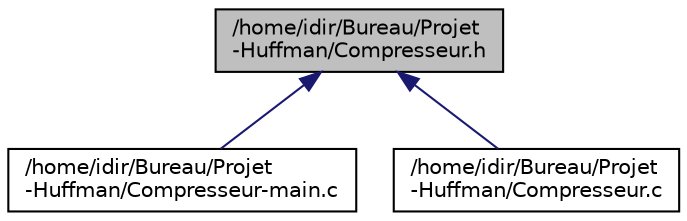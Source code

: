 digraph "/home/idir/Bureau/Projet-Huffman/Compresseur.h"
{
  edge [fontname="Helvetica",fontsize="10",labelfontname="Helvetica",labelfontsize="10"];
  node [fontname="Helvetica",fontsize="10",shape=record];
  Node3 [label="/home/idir/Bureau/Projet\l-Huffman/Compresseur.h",height=0.2,width=0.4,color="black", fillcolor="grey75", style="filled", fontcolor="black"];
  Node3 -> Node4 [dir="back",color="midnightblue",fontsize="10",style="solid",fontname="Helvetica"];
  Node4 [label="/home/idir/Bureau/Projet\l-Huffman/Compresseur-main.c",height=0.2,width=0.4,color="black", fillcolor="white", style="filled",URL="$_compresseur-main_8c.html",tooltip="Fichier de la fonction principal, inclus le fichier Compresseur.h, le main exécute la fonction compre..."];
  Node3 -> Node5 [dir="back",color="midnightblue",fontsize="10",style="solid",fontname="Helvetica"];
  Node5 [label="/home/idir/Bureau/Projet\l-Huffman/Compresseur.c",height=0.2,width=0.4,color="black", fillcolor="white", style="filled",URL="$_compresseur_8c.html",tooltip="Fichier pour le compresseur contenant le code des toutes les fontions présentes dans le fichier d&#39;en ..."];
}
